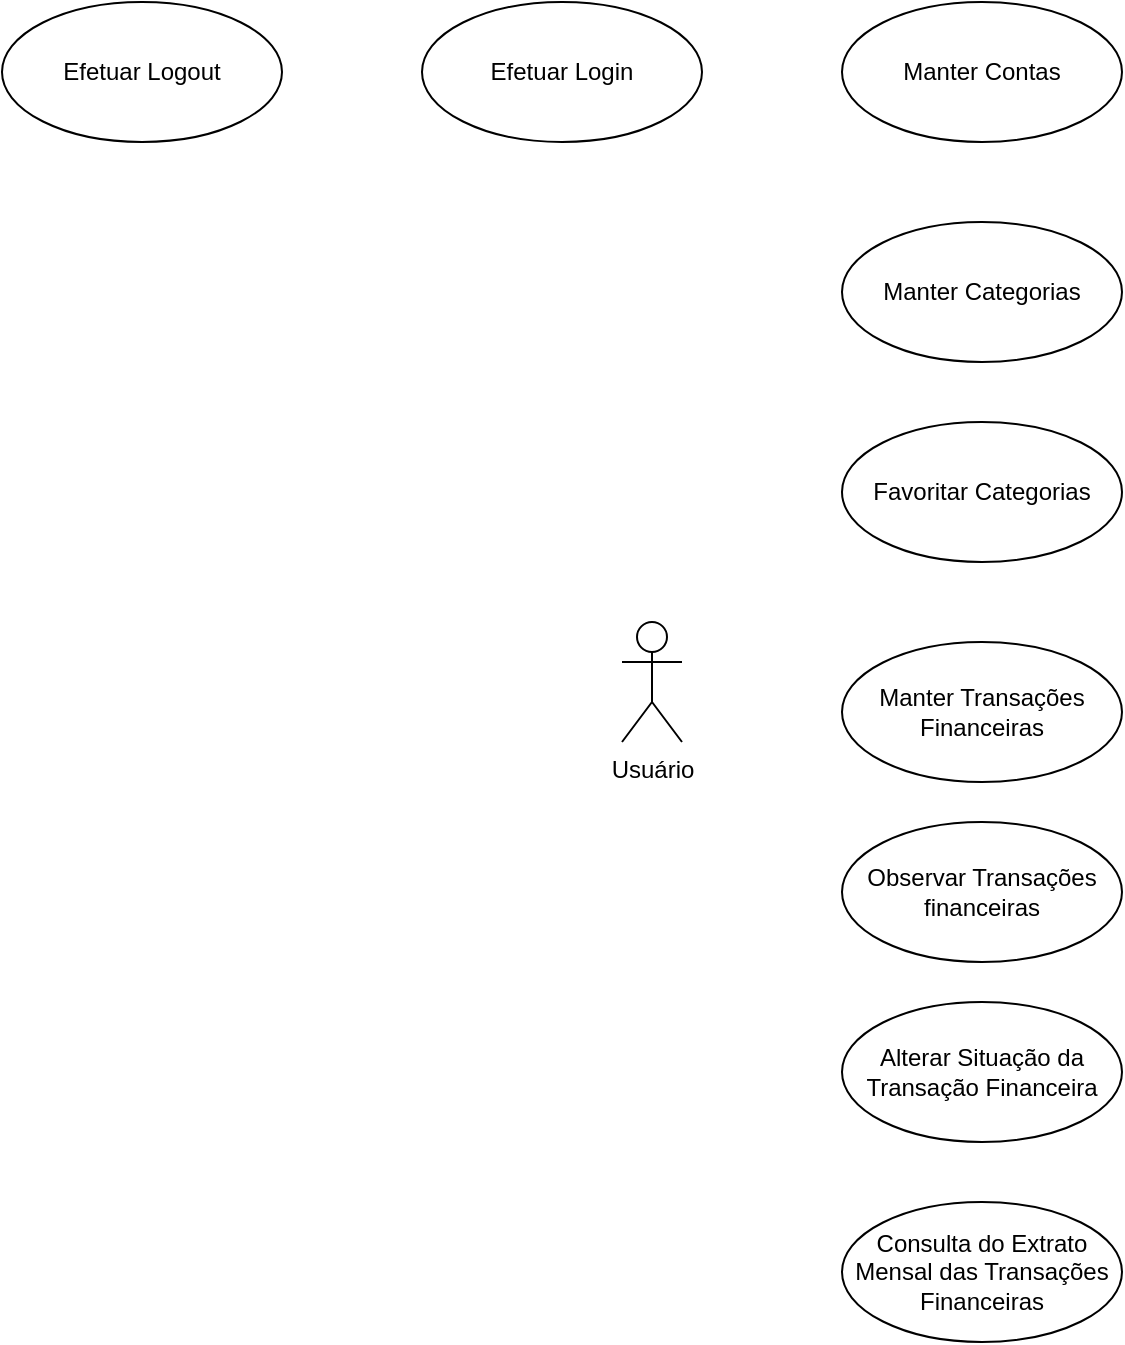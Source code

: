 <mxfile version="21.7.5" type="github">
  <diagram name="Página-1" id="0_DiLKsLMHJAqkCnHoMm">
    <mxGraphModel dx="1250" dy="579" grid="1" gridSize="10" guides="1" tooltips="1" connect="1" arrows="1" fold="1" page="1" pageScale="1" pageWidth="827" pageHeight="1169" math="0" shadow="0">
      <root>
        <mxCell id="0" />
        <mxCell id="1" parent="0" />
        <mxCell id="b8jXtvzzi0fBcoB_L3CN-16" value="Usuário" style="shape=umlActor;verticalLabelPosition=bottom;verticalAlign=top;html=1;outlineConnect=0;" vertex="1" parent="1">
          <mxGeometry x="430" y="480" width="30" height="60" as="geometry" />
        </mxCell>
        <mxCell id="b8jXtvzzi0fBcoB_L3CN-17" value="Manter Categorias" style="ellipse;whiteSpace=wrap;html=1;" vertex="1" parent="1">
          <mxGeometry x="540" y="280" width="140" height="70" as="geometry" />
        </mxCell>
        <mxCell id="b8jXtvzzi0fBcoB_L3CN-18" value="Manter Transações Financeiras" style="ellipse;whiteSpace=wrap;html=1;" vertex="1" parent="1">
          <mxGeometry x="540" y="490" width="140" height="70" as="geometry" />
        </mxCell>
        <mxCell id="b8jXtvzzi0fBcoB_L3CN-21" value="Manter Contas" style="ellipse;whiteSpace=wrap;html=1;" vertex="1" parent="1">
          <mxGeometry x="540" y="170" width="140" height="70" as="geometry" />
        </mxCell>
        <mxCell id="b8jXtvzzi0fBcoB_L3CN-22" value="Efetuar Login" style="ellipse;whiteSpace=wrap;html=1;" vertex="1" parent="1">
          <mxGeometry x="330" y="170" width="140" height="70" as="geometry" />
        </mxCell>
        <mxCell id="b8jXtvzzi0fBcoB_L3CN-23" value="Efetuar Logout" style="ellipse;whiteSpace=wrap;html=1;" vertex="1" parent="1">
          <mxGeometry x="120" y="170" width="140" height="70" as="geometry" />
        </mxCell>
        <mxCell id="b8jXtvzzi0fBcoB_L3CN-24" value="Favoritar Categorias" style="ellipse;whiteSpace=wrap;html=1;" vertex="1" parent="1">
          <mxGeometry x="540" y="380" width="140" height="70" as="geometry" />
        </mxCell>
        <mxCell id="b8jXtvzzi0fBcoB_L3CN-25" value="Alterar Situação da Transação Financeira" style="ellipse;whiteSpace=wrap;html=1;" vertex="1" parent="1">
          <mxGeometry x="540" y="670" width="140" height="70" as="geometry" />
        </mxCell>
        <mxCell id="b8jXtvzzi0fBcoB_L3CN-26" value="Consulta do Extrato Mensal das Transações Financeiras" style="ellipse;whiteSpace=wrap;html=1;" vertex="1" parent="1">
          <mxGeometry x="540" y="770" width="140" height="70" as="geometry" />
        </mxCell>
        <mxCell id="b8jXtvzzi0fBcoB_L3CN-27" value="Observar Transações financeiras" style="ellipse;whiteSpace=wrap;html=1;" vertex="1" parent="1">
          <mxGeometry x="540" y="580" width="140" height="70" as="geometry" />
        </mxCell>
      </root>
    </mxGraphModel>
  </diagram>
</mxfile>
